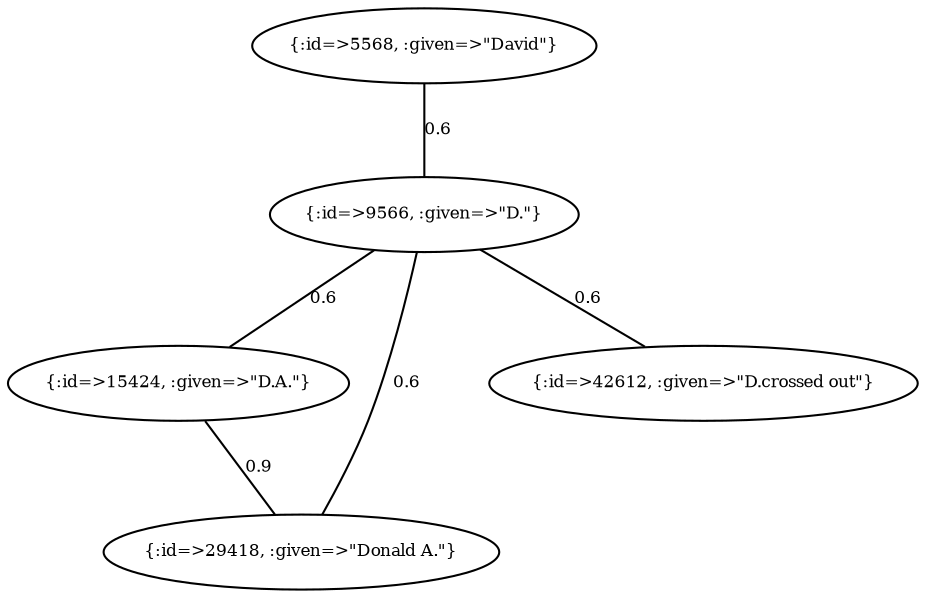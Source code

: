 graph Collector__WeightedGraph {
    "{:id=>5568, :given=>\"David\"}" [
        fontsize = 8,
        label = "{:id=>5568, :given=>\"David\"}"
    ]

    "{:id=>9566, :given=>\"D.\"}" [
        fontsize = 8,
        label = "{:id=>9566, :given=>\"D.\"}"
    ]

    "{:id=>15424, :given=>\"D.A.\"}" [
        fontsize = 8,
        label = "{:id=>15424, :given=>\"D.A.\"}"
    ]

    "{:id=>29418, :given=>\"Donald A.\"}" [
        fontsize = 8,
        label = "{:id=>29418, :given=>\"Donald A.\"}"
    ]

    "{:id=>42612, :given=>\"D.crossed out\"}" [
        fontsize = 8,
        label = "{:id=>42612, :given=>\"D.crossed out\"}"
    ]

    "{:id=>5568, :given=>\"David\"}" -- "{:id=>9566, :given=>\"D.\"}" [
        fontsize = 8,
        label = 0.6
    ]

    "{:id=>9566, :given=>\"D.\"}" -- "{:id=>15424, :given=>\"D.A.\"}" [
        fontsize = 8,
        label = 0.6
    ]

    "{:id=>9566, :given=>\"D.\"}" -- "{:id=>29418, :given=>\"Donald A.\"}" [
        fontsize = 8,
        label = 0.6
    ]

    "{:id=>9566, :given=>\"D.\"}" -- "{:id=>42612, :given=>\"D.crossed out\"}" [
        fontsize = 8,
        label = 0.6
    ]

    "{:id=>15424, :given=>\"D.A.\"}" -- "{:id=>29418, :given=>\"Donald A.\"}" [
        fontsize = 8,
        label = 0.9
    ]
}
